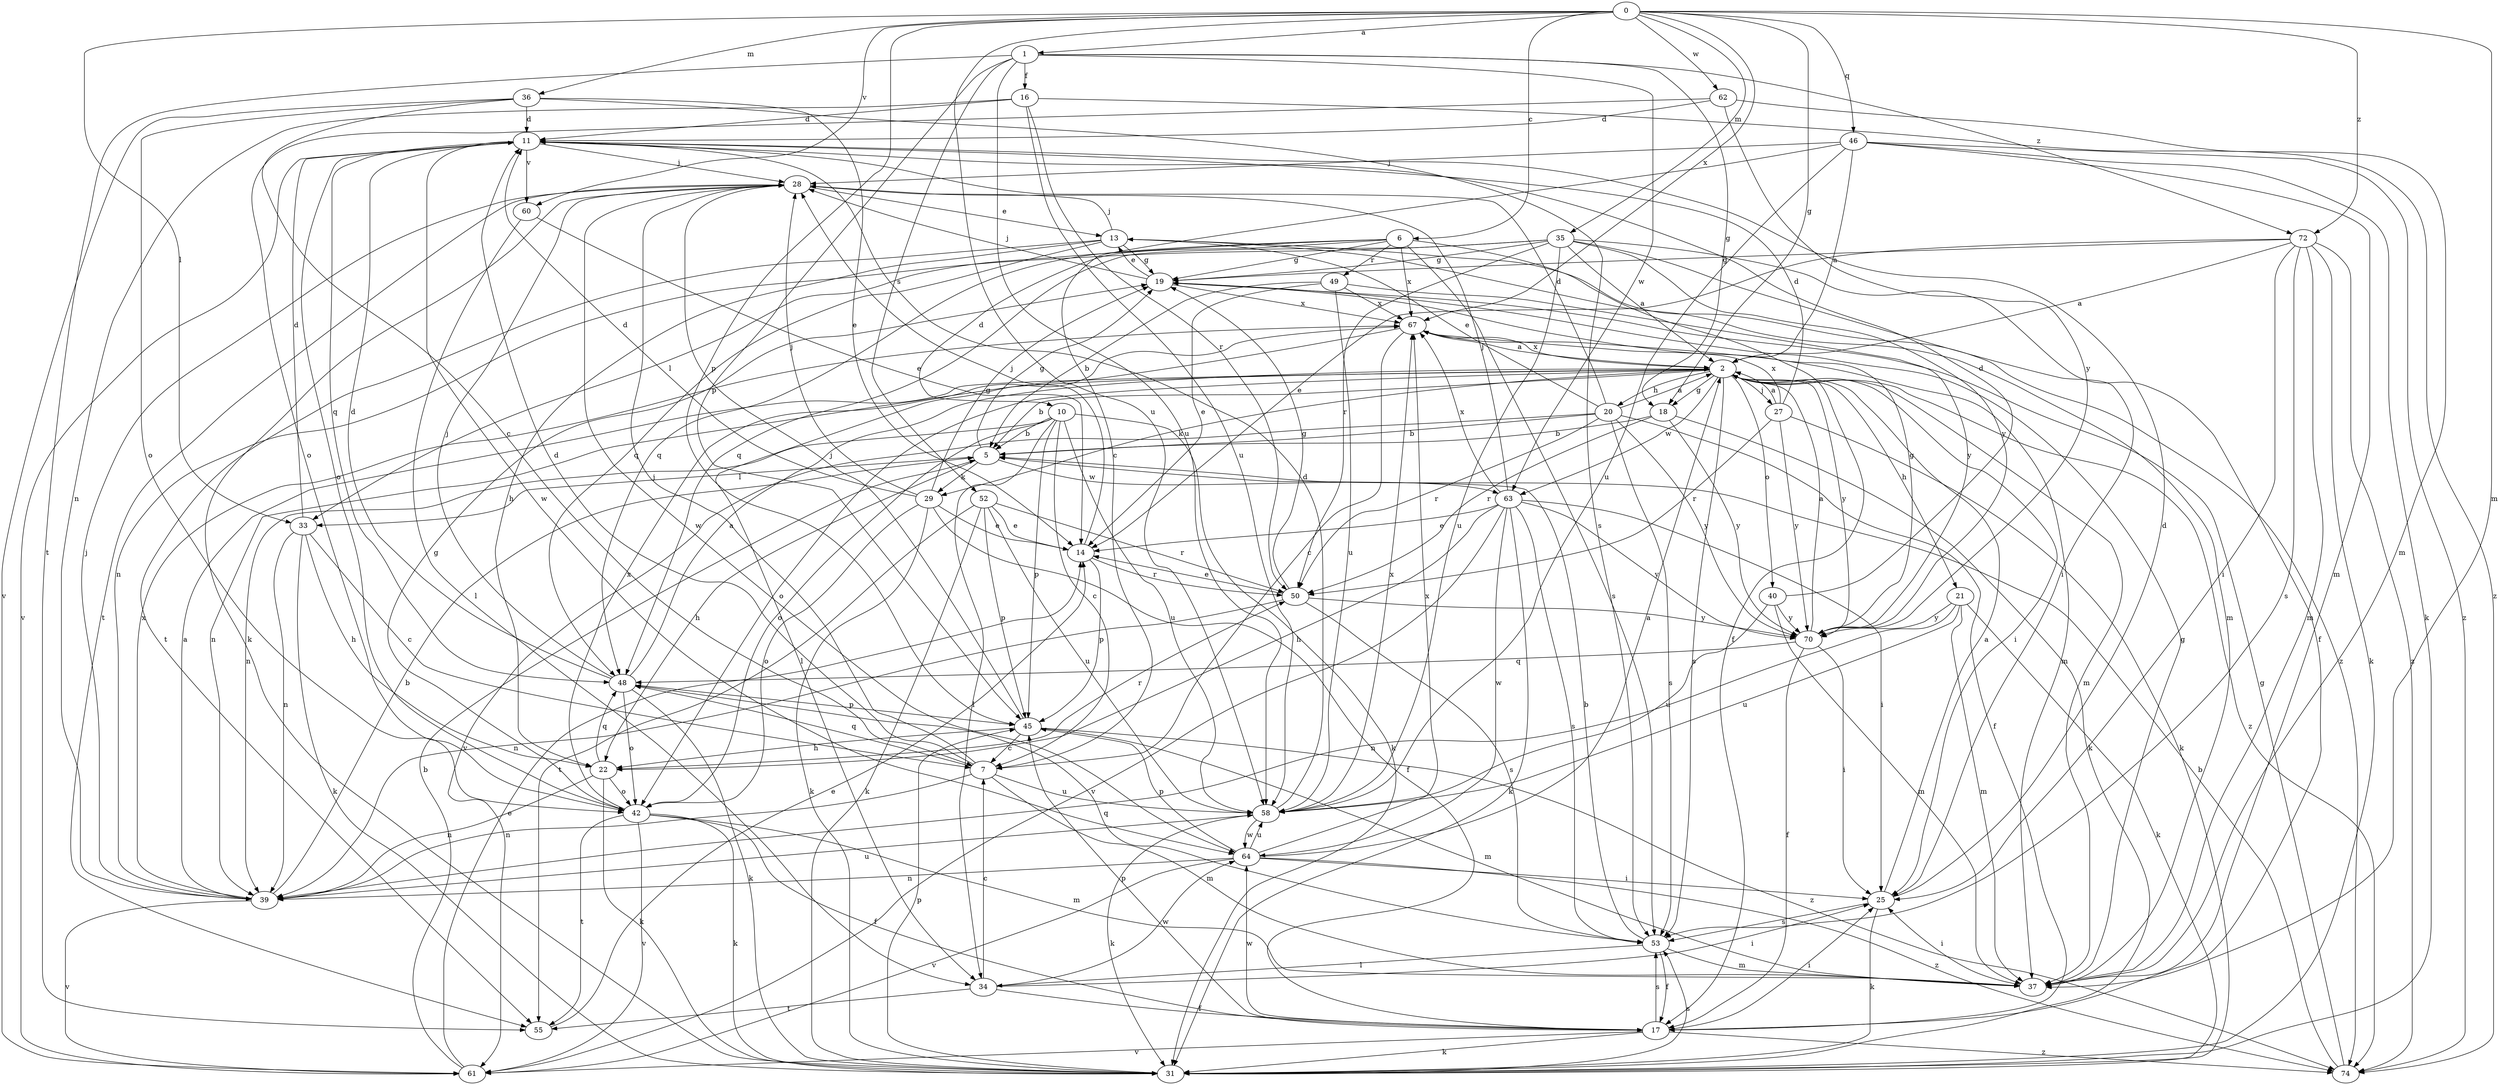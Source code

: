 strict digraph  {
0;
1;
2;
5;
6;
7;
10;
11;
13;
14;
16;
17;
18;
19;
20;
21;
22;
25;
27;
28;
29;
31;
33;
34;
35;
36;
37;
39;
40;
42;
45;
46;
48;
49;
50;
52;
53;
55;
58;
60;
61;
62;
63;
64;
67;
70;
72;
74;
0 -> 1  [label=a];
0 -> 6  [label=c];
0 -> 18  [label=g];
0 -> 33  [label=l];
0 -> 35  [label=m];
0 -> 36  [label=m];
0 -> 37  [label=m];
0 -> 45  [label=p];
0 -> 46  [label=q];
0 -> 58  [label=u];
0 -> 60  [label=v];
0 -> 62  [label=w];
0 -> 67  [label=x];
0 -> 72  [label=z];
1 -> 16  [label=f];
1 -> 18  [label=g];
1 -> 45  [label=p];
1 -> 52  [label=s];
1 -> 55  [label=t];
1 -> 58  [label=u];
1 -> 63  [label=w];
1 -> 72  [label=z];
2 -> 5  [label=b];
2 -> 18  [label=g];
2 -> 20  [label=h];
2 -> 21  [label=h];
2 -> 25  [label=i];
2 -> 27  [label=j];
2 -> 29  [label=k];
2 -> 37  [label=m];
2 -> 39  [label=n];
2 -> 40  [label=o];
2 -> 42  [label=o];
2 -> 53  [label=s];
2 -> 63  [label=w];
2 -> 67  [label=x];
2 -> 70  [label=y];
2 -> 74  [label=z];
5 -> 19  [label=g];
5 -> 22  [label=h];
5 -> 29  [label=k];
5 -> 33  [label=l];
5 -> 63  [label=w];
6 -> 10  [label=d];
6 -> 17  [label=f];
6 -> 19  [label=g];
6 -> 33  [label=l];
6 -> 48  [label=q];
6 -> 49  [label=r];
6 -> 53  [label=s];
6 -> 67  [label=x];
7 -> 11  [label=d];
7 -> 28  [label=j];
7 -> 37  [label=m];
7 -> 39  [label=n];
7 -> 48  [label=q];
7 -> 58  [label=u];
10 -> 5  [label=b];
10 -> 7  [label=c];
10 -> 31  [label=k];
10 -> 34  [label=l];
10 -> 39  [label=n];
10 -> 42  [label=o];
10 -> 45  [label=p];
10 -> 58  [label=u];
11 -> 28  [label=j];
11 -> 42  [label=o];
11 -> 48  [label=q];
11 -> 60  [label=v];
11 -> 61  [label=v];
11 -> 64  [label=w];
13 -> 19  [label=g];
13 -> 22  [label=h];
13 -> 28  [label=j];
13 -> 37  [label=m];
13 -> 48  [label=q];
13 -> 55  [label=t];
13 -> 74  [label=z];
14 -> 28  [label=j];
14 -> 45  [label=p];
14 -> 50  [label=r];
16 -> 11  [label=d];
16 -> 39  [label=n];
16 -> 50  [label=r];
16 -> 58  [label=u];
16 -> 74  [label=z];
17 -> 25  [label=i];
17 -> 31  [label=k];
17 -> 45  [label=p];
17 -> 53  [label=s];
17 -> 61  [label=v];
17 -> 64  [label=w];
17 -> 74  [label=z];
18 -> 5  [label=b];
18 -> 31  [label=k];
18 -> 50  [label=r];
18 -> 70  [label=y];
19 -> 13  [label=e];
19 -> 28  [label=j];
19 -> 67  [label=x];
20 -> 2  [label=a];
20 -> 5  [label=b];
20 -> 11  [label=d];
20 -> 13  [label=e];
20 -> 17  [label=f];
20 -> 50  [label=r];
20 -> 53  [label=s];
20 -> 61  [label=v];
20 -> 70  [label=y];
21 -> 31  [label=k];
21 -> 37  [label=m];
21 -> 39  [label=n];
21 -> 58  [label=u];
21 -> 70  [label=y];
22 -> 31  [label=k];
22 -> 39  [label=n];
22 -> 42  [label=o];
22 -> 48  [label=q];
22 -> 50  [label=r];
25 -> 2  [label=a];
25 -> 11  [label=d];
25 -> 31  [label=k];
25 -> 53  [label=s];
27 -> 2  [label=a];
27 -> 11  [label=d];
27 -> 31  [label=k];
27 -> 50  [label=r];
27 -> 67  [label=x];
27 -> 70  [label=y];
28 -> 13  [label=e];
28 -> 31  [label=k];
28 -> 55  [label=t];
28 -> 64  [label=w];
29 -> 11  [label=d];
29 -> 14  [label=e];
29 -> 17  [label=f];
29 -> 19  [label=g];
29 -> 28  [label=j];
29 -> 31  [label=k];
29 -> 42  [label=o];
31 -> 45  [label=p];
31 -> 53  [label=s];
33 -> 7  [label=c];
33 -> 11  [label=d];
33 -> 22  [label=h];
33 -> 31  [label=k];
33 -> 39  [label=n];
34 -> 7  [label=c];
34 -> 17  [label=f];
34 -> 25  [label=i];
34 -> 55  [label=t];
34 -> 64  [label=w];
35 -> 2  [label=a];
35 -> 17  [label=f];
35 -> 19  [label=g];
35 -> 25  [label=i];
35 -> 39  [label=n];
35 -> 48  [label=q];
35 -> 50  [label=r];
35 -> 58  [label=u];
35 -> 70  [label=y];
36 -> 7  [label=c];
36 -> 11  [label=d];
36 -> 14  [label=e];
36 -> 42  [label=o];
36 -> 53  [label=s];
36 -> 61  [label=v];
37 -> 19  [label=g];
37 -> 25  [label=i];
39 -> 2  [label=a];
39 -> 5  [label=b];
39 -> 28  [label=j];
39 -> 58  [label=u];
39 -> 61  [label=v];
39 -> 67  [label=x];
40 -> 11  [label=d];
40 -> 37  [label=m];
40 -> 58  [label=u];
40 -> 70  [label=y];
42 -> 17  [label=f];
42 -> 19  [label=g];
42 -> 31  [label=k];
42 -> 37  [label=m];
42 -> 55  [label=t];
42 -> 61  [label=v];
42 -> 67  [label=x];
45 -> 7  [label=c];
45 -> 22  [label=h];
45 -> 28  [label=j];
45 -> 37  [label=m];
45 -> 74  [label=z];
46 -> 2  [label=a];
46 -> 7  [label=c];
46 -> 28  [label=j];
46 -> 31  [label=k];
46 -> 37  [label=m];
46 -> 58  [label=u];
46 -> 74  [label=z];
48 -> 2  [label=a];
48 -> 11  [label=d];
48 -> 28  [label=j];
48 -> 31  [label=k];
48 -> 42  [label=o];
48 -> 45  [label=p];
49 -> 5  [label=b];
49 -> 14  [label=e];
49 -> 58  [label=u];
49 -> 67  [label=x];
49 -> 70  [label=y];
50 -> 14  [label=e];
50 -> 19  [label=g];
50 -> 39  [label=n];
50 -> 53  [label=s];
50 -> 70  [label=y];
52 -> 14  [label=e];
52 -> 31  [label=k];
52 -> 45  [label=p];
52 -> 50  [label=r];
52 -> 55  [label=t];
52 -> 58  [label=u];
53 -> 5  [label=b];
53 -> 17  [label=f];
53 -> 34  [label=l];
53 -> 37  [label=m];
53 -> 48  [label=q];
55 -> 14  [label=e];
58 -> 11  [label=d];
58 -> 31  [label=k];
58 -> 64  [label=w];
58 -> 67  [label=x];
60 -> 14  [label=e];
60 -> 34  [label=l];
61 -> 5  [label=b];
61 -> 14  [label=e];
62 -> 11  [label=d];
62 -> 37  [label=m];
62 -> 42  [label=o];
62 -> 70  [label=y];
63 -> 14  [label=e];
63 -> 22  [label=h];
63 -> 25  [label=i];
63 -> 28  [label=j];
63 -> 31  [label=k];
63 -> 53  [label=s];
63 -> 61  [label=v];
63 -> 64  [label=w];
63 -> 67  [label=x];
63 -> 70  [label=y];
64 -> 2  [label=a];
64 -> 25  [label=i];
64 -> 39  [label=n];
64 -> 45  [label=p];
64 -> 58  [label=u];
64 -> 61  [label=v];
64 -> 67  [label=x];
64 -> 74  [label=z];
67 -> 2  [label=a];
67 -> 7  [label=c];
67 -> 34  [label=l];
67 -> 37  [label=m];
70 -> 2  [label=a];
70 -> 17  [label=f];
70 -> 19  [label=g];
70 -> 25  [label=i];
70 -> 48  [label=q];
72 -> 2  [label=a];
72 -> 14  [label=e];
72 -> 19  [label=g];
72 -> 25  [label=i];
72 -> 31  [label=k];
72 -> 37  [label=m];
72 -> 53  [label=s];
72 -> 74  [label=z];
74 -> 5  [label=b];
74 -> 19  [label=g];
}
